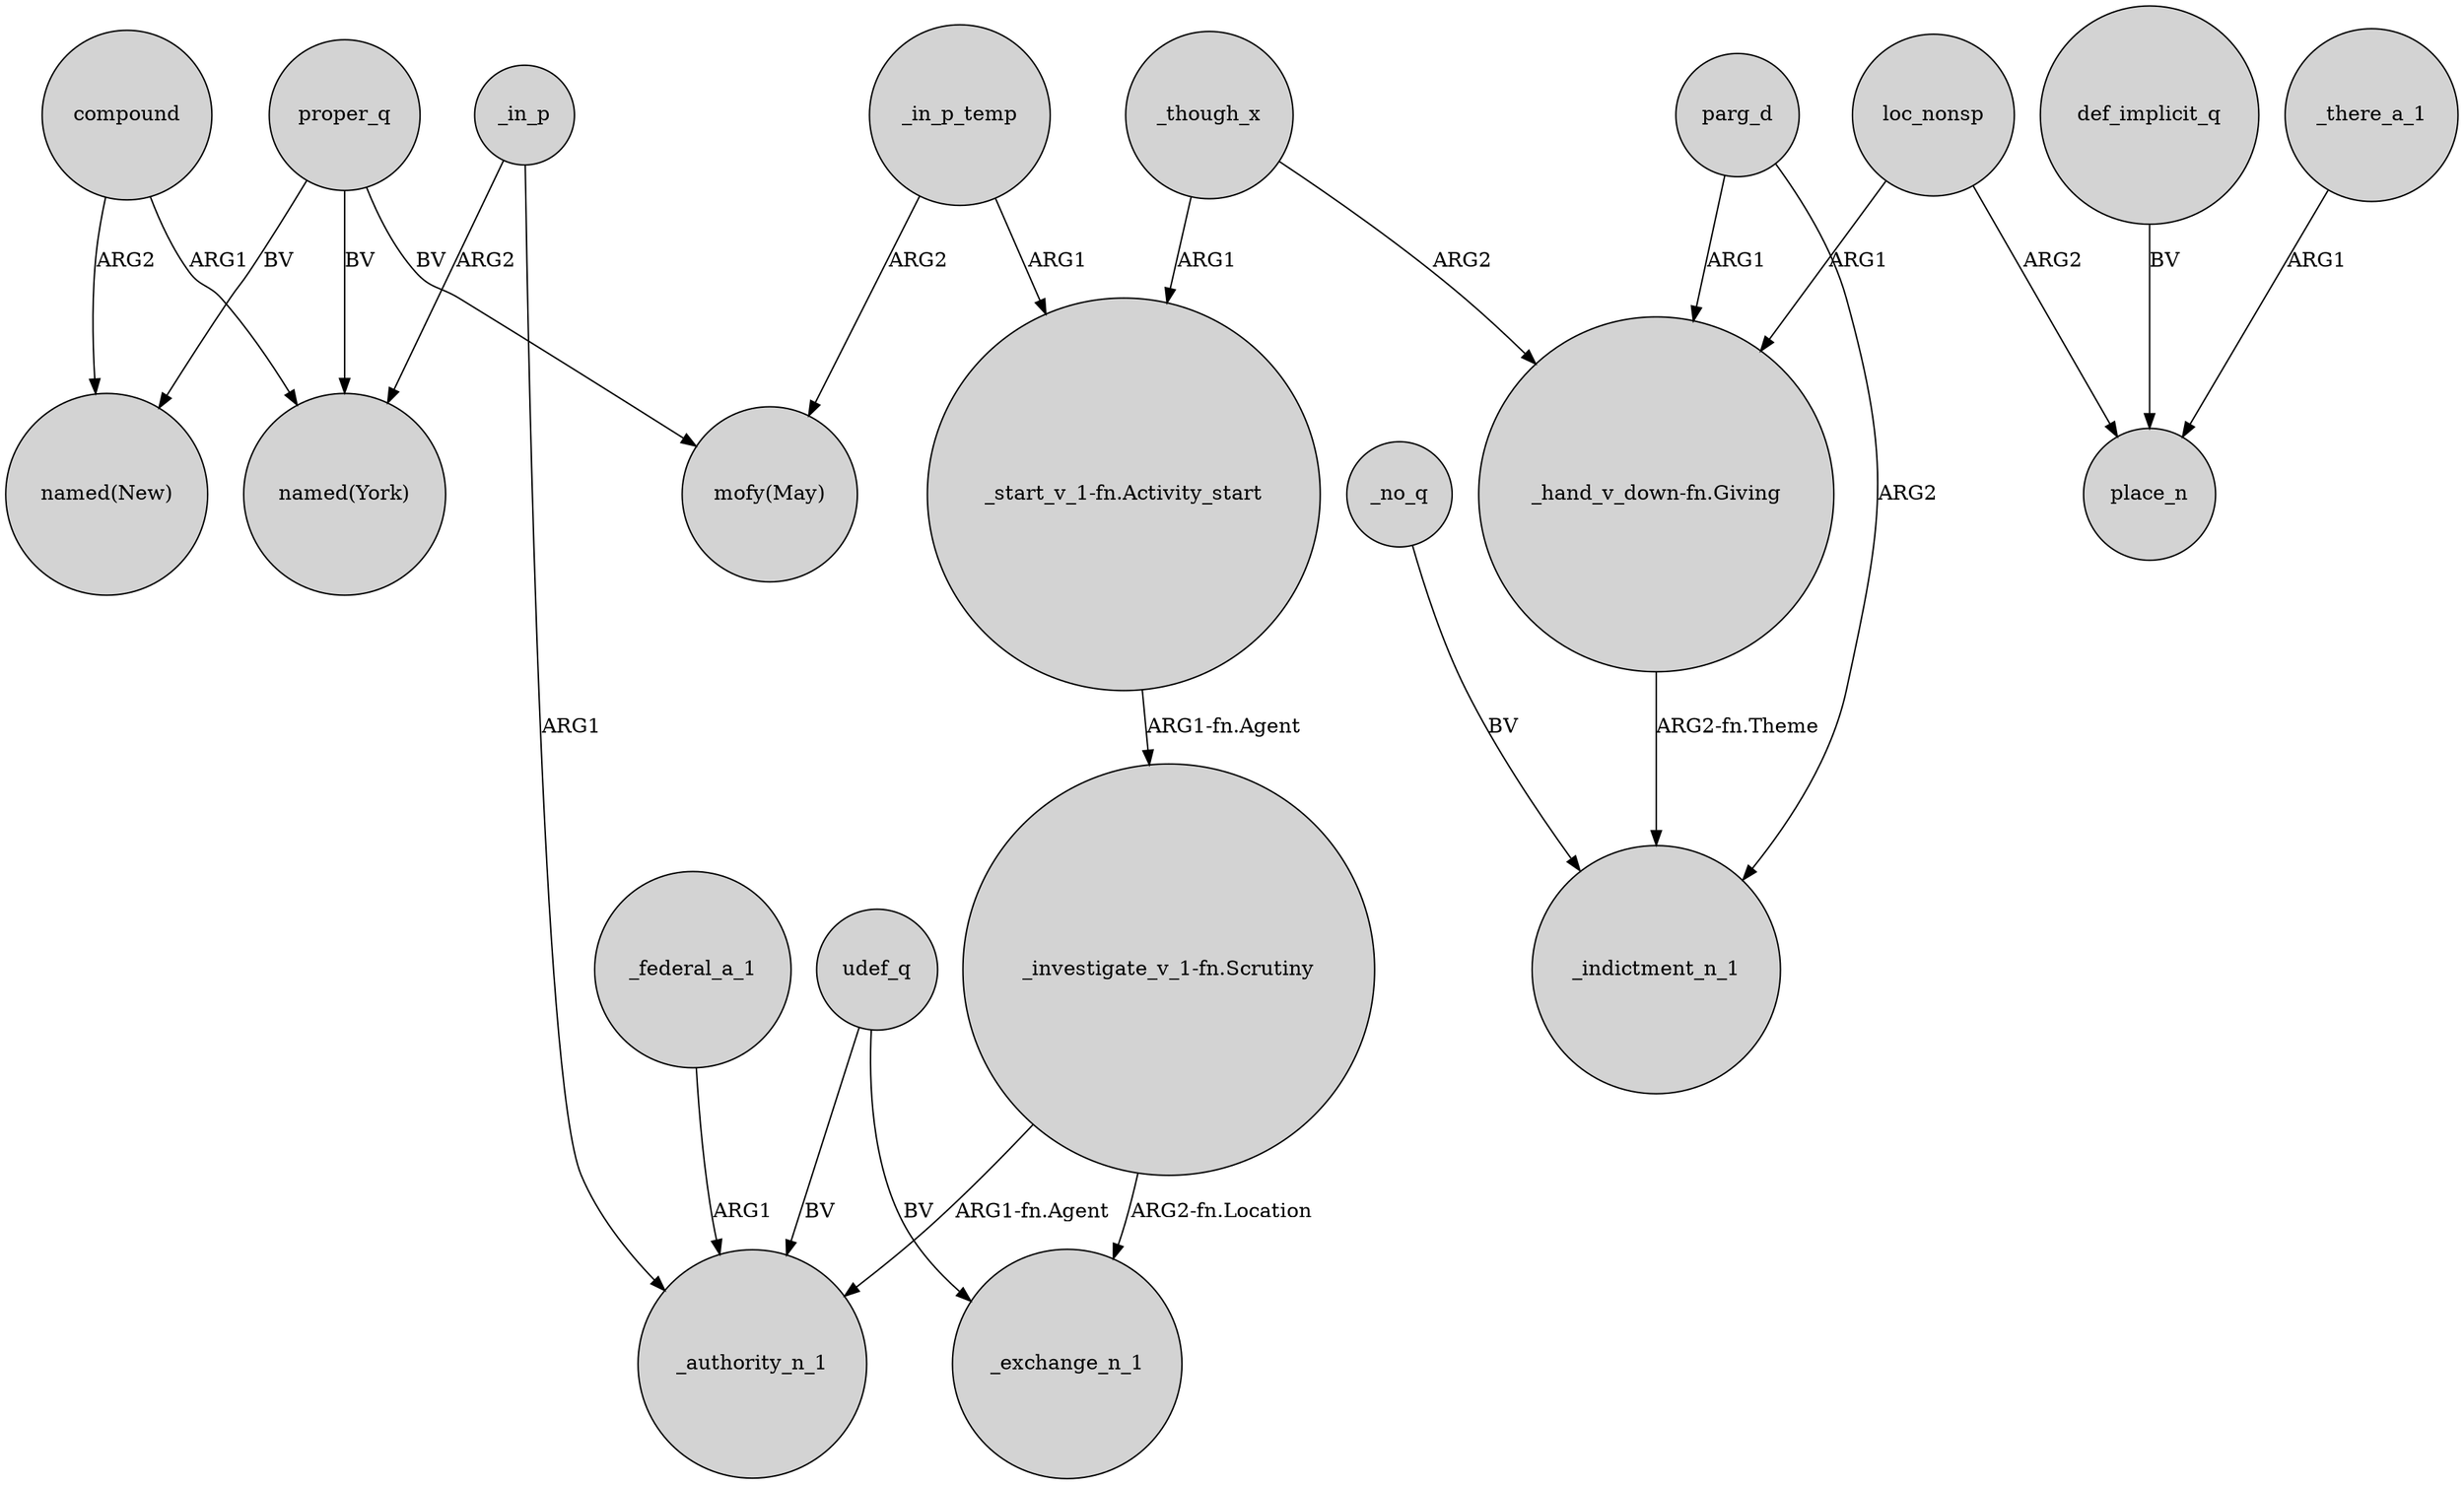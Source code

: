 digraph {
	node [shape=circle style=filled]
	compound -> "named(New)" [label=ARG2]
	proper_q -> "named(New)" [label=BV]
	"_investigate_v_1-fn.Scrutiny" -> _authority_n_1 [label="ARG1-fn.Agent"]
	parg_d -> "_hand_v_down-fn.Giving" [label=ARG1]
	_though_x -> "_hand_v_down-fn.Giving" [label=ARG2]
	"_start_v_1-fn.Activity_start" -> "_investigate_v_1-fn.Scrutiny" [label="ARG1-fn.Agent"]
	_federal_a_1 -> _authority_n_1 [label=ARG1]
	proper_q -> "mofy(May)" [label=BV]
	def_implicit_q -> place_n [label=BV]
	loc_nonsp -> "_hand_v_down-fn.Giving" [label=ARG1]
	_though_x -> "_start_v_1-fn.Activity_start" [label=ARG1]
	_in_p_temp -> "mofy(May)" [label=ARG2]
	compound -> "named(York)" [label=ARG1]
	udef_q -> _authority_n_1 [label=BV]
	_in_p_temp -> "_start_v_1-fn.Activity_start" [label=ARG1]
	_no_q -> _indictment_n_1 [label=BV]
	_in_p -> _authority_n_1 [label=ARG1]
	"_hand_v_down-fn.Giving" -> _indictment_n_1 [label="ARG2-fn.Theme"]
	_in_p -> "named(York)" [label=ARG2]
	loc_nonsp -> place_n [label=ARG2]
	udef_q -> _exchange_n_1 [label=BV]
	parg_d -> _indictment_n_1 [label=ARG2]
	proper_q -> "named(York)" [label=BV]
	_there_a_1 -> place_n [label=ARG1]
	"_investigate_v_1-fn.Scrutiny" -> _exchange_n_1 [label="ARG2-fn.Location"]
}
